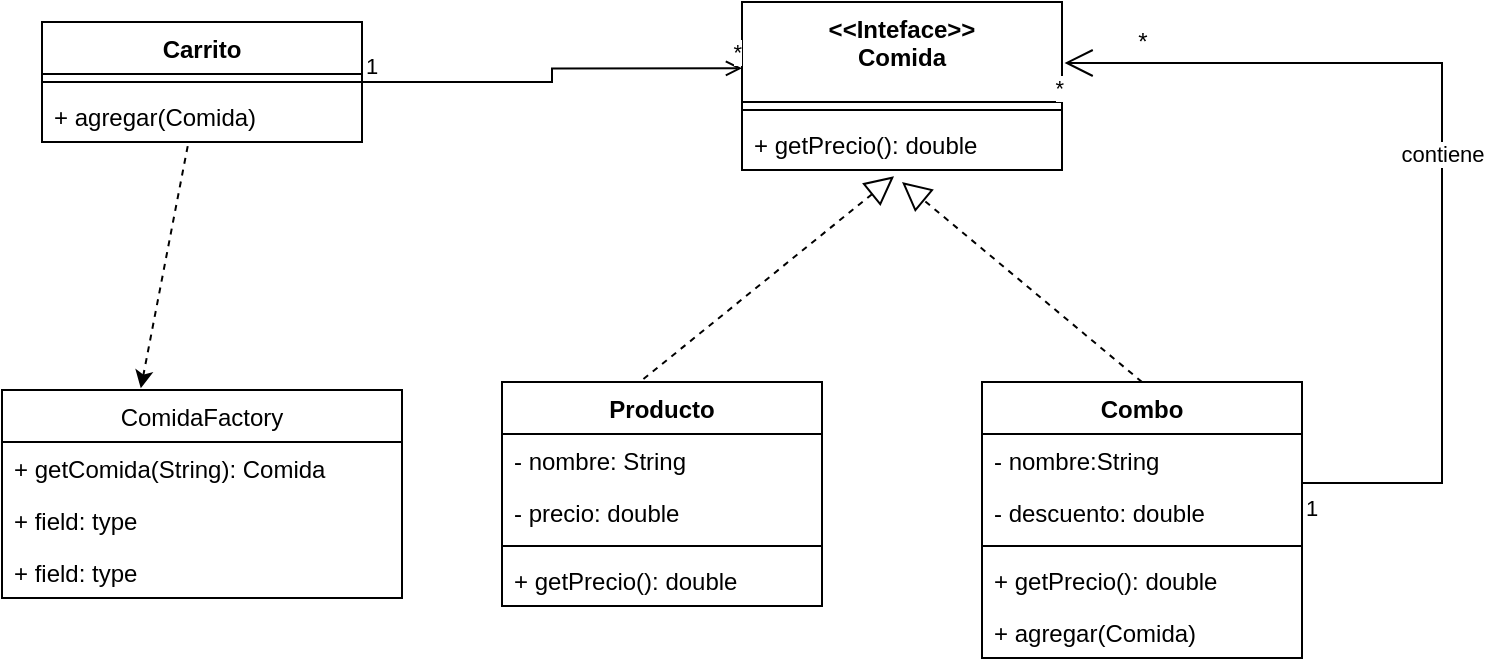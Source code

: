 <mxfile version="15.8.7" type="device"><diagram id="XfOY8QXTj3-6QjBSbqAI" name="Página-1"><mxGraphModel dx="853" dy="530" grid="1" gridSize="10" guides="1" tooltips="1" connect="1" arrows="1" fold="1" page="1" pageScale="1" pageWidth="850" pageHeight="1100" math="0" shadow="0"><root><mxCell id="0"/><mxCell id="1" parent="0"/><mxCell id="IhO1OZPQI7JlMpzkm2YP-2" value="&lt;&lt;Inteface&gt;&gt;&#10;Comida" style="swimlane;fontStyle=1;align=center;verticalAlign=top;childLayout=stackLayout;horizontal=1;startSize=50;horizontalStack=0;resizeParent=1;resizeParentMax=0;resizeLast=0;collapsible=1;marginBottom=0;" vertex="1" parent="1"><mxGeometry x="410" y="140" width="160" height="84" as="geometry"/></mxCell><mxCell id="IhO1OZPQI7JlMpzkm2YP-4" value="" style="line;strokeWidth=1;fillColor=none;align=left;verticalAlign=middle;spacingTop=-1;spacingLeft=3;spacingRight=3;rotatable=0;labelPosition=right;points=[];portConstraint=eastwest;" vertex="1" parent="IhO1OZPQI7JlMpzkm2YP-2"><mxGeometry y="50" width="160" height="8" as="geometry"/></mxCell><mxCell id="IhO1OZPQI7JlMpzkm2YP-5" value="+ getPrecio(): double" style="text;strokeColor=none;fillColor=none;align=left;verticalAlign=top;spacingLeft=4;spacingRight=4;overflow=hidden;rotatable=0;points=[[0,0.5],[1,0.5]];portConstraint=eastwest;" vertex="1" parent="IhO1OZPQI7JlMpzkm2YP-2"><mxGeometry y="58" width="160" height="26" as="geometry"/></mxCell><mxCell id="IhO1OZPQI7JlMpzkm2YP-6" value="Producto" style="swimlane;fontStyle=1;align=center;verticalAlign=top;childLayout=stackLayout;horizontal=1;startSize=26;horizontalStack=0;resizeParent=1;resizeParentMax=0;resizeLast=0;collapsible=1;marginBottom=0;" vertex="1" parent="1"><mxGeometry x="290" y="330" width="160" height="112" as="geometry"/></mxCell><mxCell id="IhO1OZPQI7JlMpzkm2YP-7" value="- nombre: String" style="text;strokeColor=none;fillColor=none;align=left;verticalAlign=top;spacingLeft=4;spacingRight=4;overflow=hidden;rotatable=0;points=[[0,0.5],[1,0.5]];portConstraint=eastwest;" vertex="1" parent="IhO1OZPQI7JlMpzkm2YP-6"><mxGeometry y="26" width="160" height="26" as="geometry"/></mxCell><mxCell id="IhO1OZPQI7JlMpzkm2YP-18" value="- precio: double" style="text;strokeColor=none;fillColor=none;align=left;verticalAlign=top;spacingLeft=4;spacingRight=4;overflow=hidden;rotatable=0;points=[[0,0.5],[1,0.5]];portConstraint=eastwest;" vertex="1" parent="IhO1OZPQI7JlMpzkm2YP-6"><mxGeometry y="52" width="160" height="26" as="geometry"/></mxCell><mxCell id="IhO1OZPQI7JlMpzkm2YP-8" value="" style="line;strokeWidth=1;fillColor=none;align=left;verticalAlign=middle;spacingTop=-1;spacingLeft=3;spacingRight=3;rotatable=0;labelPosition=right;points=[];portConstraint=eastwest;" vertex="1" parent="IhO1OZPQI7JlMpzkm2YP-6"><mxGeometry y="78" width="160" height="8" as="geometry"/></mxCell><mxCell id="IhO1OZPQI7JlMpzkm2YP-9" value="+ getPrecio(): double" style="text;strokeColor=none;fillColor=none;align=left;verticalAlign=top;spacingLeft=4;spacingRight=4;overflow=hidden;rotatable=0;points=[[0,0.5],[1,0.5]];portConstraint=eastwest;" vertex="1" parent="IhO1OZPQI7JlMpzkm2YP-6"><mxGeometry y="86" width="160" height="26" as="geometry"/></mxCell><mxCell id="IhO1OZPQI7JlMpzkm2YP-10" value="Combo" style="swimlane;fontStyle=1;align=center;verticalAlign=top;childLayout=stackLayout;horizontal=1;startSize=26;horizontalStack=0;resizeParent=1;resizeParentMax=0;resizeLast=0;collapsible=1;marginBottom=0;" vertex="1" parent="1"><mxGeometry x="530" y="330" width="160" height="138" as="geometry"/></mxCell><mxCell id="IhO1OZPQI7JlMpzkm2YP-11" value="- nombre:String" style="text;strokeColor=none;fillColor=none;align=left;verticalAlign=top;spacingLeft=4;spacingRight=4;overflow=hidden;rotatable=0;points=[[0,0.5],[1,0.5]];portConstraint=eastwest;" vertex="1" parent="IhO1OZPQI7JlMpzkm2YP-10"><mxGeometry y="26" width="160" height="26" as="geometry"/></mxCell><mxCell id="IhO1OZPQI7JlMpzkm2YP-19" value="- descuento: double" style="text;strokeColor=none;fillColor=none;align=left;verticalAlign=top;spacingLeft=4;spacingRight=4;overflow=hidden;rotatable=0;points=[[0,0.5],[1,0.5]];portConstraint=eastwest;" vertex="1" parent="IhO1OZPQI7JlMpzkm2YP-10"><mxGeometry y="52" width="160" height="26" as="geometry"/></mxCell><mxCell id="IhO1OZPQI7JlMpzkm2YP-12" value="" style="line;strokeWidth=1;fillColor=none;align=left;verticalAlign=middle;spacingTop=-1;spacingLeft=3;spacingRight=3;rotatable=0;labelPosition=right;points=[];portConstraint=eastwest;" vertex="1" parent="IhO1OZPQI7JlMpzkm2YP-10"><mxGeometry y="78" width="160" height="8" as="geometry"/></mxCell><mxCell id="IhO1OZPQI7JlMpzkm2YP-13" value="+ getPrecio(): double" style="text;strokeColor=none;fillColor=none;align=left;verticalAlign=top;spacingLeft=4;spacingRight=4;overflow=hidden;rotatable=0;points=[[0,0.5],[1,0.5]];portConstraint=eastwest;" vertex="1" parent="IhO1OZPQI7JlMpzkm2YP-10"><mxGeometry y="86" width="160" height="26" as="geometry"/></mxCell><mxCell id="IhO1OZPQI7JlMpzkm2YP-29" value="+ agregar(Comida)" style="text;strokeColor=none;fillColor=none;align=left;verticalAlign=top;spacingLeft=4;spacingRight=4;overflow=hidden;rotatable=0;points=[[0,0.5],[1,0.5]];portConstraint=eastwest;" vertex="1" parent="IhO1OZPQI7JlMpzkm2YP-10"><mxGeometry y="112" width="160" height="26" as="geometry"/></mxCell><mxCell id="IhO1OZPQI7JlMpzkm2YP-14" value="Carrito" style="swimlane;fontStyle=1;align=center;verticalAlign=top;childLayout=stackLayout;horizontal=1;startSize=26;horizontalStack=0;resizeParent=1;resizeParentMax=0;resizeLast=0;collapsible=1;marginBottom=0;" vertex="1" parent="1"><mxGeometry x="60" y="150" width="160" height="60" as="geometry"/></mxCell><mxCell id="IhO1OZPQI7JlMpzkm2YP-16" value="" style="line;strokeWidth=1;fillColor=none;align=left;verticalAlign=middle;spacingTop=-1;spacingLeft=3;spacingRight=3;rotatable=0;labelPosition=right;points=[];portConstraint=eastwest;" vertex="1" parent="IhO1OZPQI7JlMpzkm2YP-14"><mxGeometry y="26" width="160" height="8" as="geometry"/></mxCell><mxCell id="IhO1OZPQI7JlMpzkm2YP-17" value="+ agregar(Comida)" style="text;strokeColor=none;fillColor=none;align=left;verticalAlign=top;spacingLeft=4;spacingRight=4;overflow=hidden;rotatable=0;points=[[0,0.5],[1,0.5]];portConstraint=eastwest;" vertex="1" parent="IhO1OZPQI7JlMpzkm2YP-14"><mxGeometry y="34" width="160" height="26" as="geometry"/></mxCell><mxCell id="IhO1OZPQI7JlMpzkm2YP-20" value="" style="endArrow=block;dashed=1;endFill=0;endSize=12;html=1;rounded=0;entryX=0.475;entryY=1.122;entryDx=0;entryDy=0;entryPerimeter=0;exitX=0.442;exitY=-0.013;exitDx=0;exitDy=0;exitPerimeter=0;" edge="1" parent="1" source="IhO1OZPQI7JlMpzkm2YP-6" target="IhO1OZPQI7JlMpzkm2YP-5"><mxGeometry width="160" relative="1" as="geometry"><mxPoint x="350" y="370" as="sourcePoint"/><mxPoint x="510" y="370" as="targetPoint"/></mxGeometry></mxCell><mxCell id="IhO1OZPQI7JlMpzkm2YP-21" value="" style="endArrow=block;dashed=1;endFill=0;endSize=12;html=1;rounded=0;exitX=0.5;exitY=0;exitDx=0;exitDy=0;" edge="1" parent="1" source="IhO1OZPQI7JlMpzkm2YP-10"><mxGeometry width="160" relative="1" as="geometry"><mxPoint x="350" y="370" as="sourcePoint"/><mxPoint x="490" y="230" as="targetPoint"/></mxGeometry></mxCell><mxCell id="IhO1OZPQI7JlMpzkm2YP-22" value="contiene" style="endArrow=open;html=1;endSize=12;startArrow=none;startSize=14;startFill=0;edgeStyle=orthogonalEdgeStyle;rounded=0;exitX=1;exitY=-0.058;exitDx=0;exitDy=0;exitPerimeter=0;entryX=1.008;entryY=0.363;entryDx=0;entryDy=0;entryPerimeter=0;" edge="1" parent="1" source="IhO1OZPQI7JlMpzkm2YP-19" target="IhO1OZPQI7JlMpzkm2YP-2"><mxGeometry relative="1" as="geometry"><mxPoint x="350" y="370" as="sourcePoint"/><mxPoint x="510" y="370" as="targetPoint"/><Array as="points"><mxPoint x="760" y="381"/><mxPoint x="760" y="171"/></Array></mxGeometry></mxCell><mxCell id="IhO1OZPQI7JlMpzkm2YP-23" value="1" style="edgeLabel;resizable=0;html=1;align=left;verticalAlign=top;" connectable="0" vertex="1" parent="IhO1OZPQI7JlMpzkm2YP-22"><mxGeometry x="-1" relative="1" as="geometry"/></mxCell><mxCell id="IhO1OZPQI7JlMpzkm2YP-24" value="*" style="edgeLabel;resizable=0;html=1;align=right;verticalAlign=top;" connectable="0" vertex="1" parent="IhO1OZPQI7JlMpzkm2YP-22"><mxGeometry x="1" relative="1" as="geometry"/></mxCell><mxCell id="IhO1OZPQI7JlMpzkm2YP-25" value="*" style="text;html=1;align=center;verticalAlign=middle;resizable=0;points=[];autosize=1;strokeColor=none;fillColor=none;" vertex="1" parent="1"><mxGeometry x="600" y="150" width="20" height="20" as="geometry"/></mxCell><mxCell id="IhO1OZPQI7JlMpzkm2YP-26" value="" style="endArrow=open;html=1;edgeStyle=orthogonalEdgeStyle;rounded=0;exitX=1;exitY=0.5;exitDx=0;exitDy=0;entryX=0;entryY=0.395;entryDx=0;entryDy=0;entryPerimeter=0;startArrow=none;startFill=0;endFill=0;" edge="1" parent="1" source="IhO1OZPQI7JlMpzkm2YP-14" target="IhO1OZPQI7JlMpzkm2YP-2"><mxGeometry relative="1" as="geometry"><mxPoint x="190" y="177.84" as="sourcePoint"/><mxPoint x="380" y="160.004" as="targetPoint"/></mxGeometry></mxCell><mxCell id="IhO1OZPQI7JlMpzkm2YP-27" value="1" style="edgeLabel;resizable=0;html=1;align=left;verticalAlign=bottom;" connectable="0" vertex="1" parent="IhO1OZPQI7JlMpzkm2YP-26"><mxGeometry x="-1" relative="1" as="geometry"/></mxCell><mxCell id="IhO1OZPQI7JlMpzkm2YP-28" value="*" style="edgeLabel;resizable=0;html=1;align=right;verticalAlign=bottom;" connectable="0" vertex="1" parent="IhO1OZPQI7JlMpzkm2YP-26"><mxGeometry x="1" relative="1" as="geometry"/></mxCell><mxCell id="IhO1OZPQI7JlMpzkm2YP-30" value="ComidaFactory" style="swimlane;fontStyle=0;childLayout=stackLayout;horizontal=1;startSize=26;fillColor=none;horizontalStack=0;resizeParent=1;resizeParentMax=0;resizeLast=0;collapsible=1;marginBottom=0;" vertex="1" parent="1"><mxGeometry x="40" y="334" width="200" height="104" as="geometry"/></mxCell><mxCell id="IhO1OZPQI7JlMpzkm2YP-31" value="+ getComida(String): Comida" style="text;strokeColor=none;fillColor=none;align=left;verticalAlign=top;spacingLeft=4;spacingRight=4;overflow=hidden;rotatable=0;points=[[0,0.5],[1,0.5]];portConstraint=eastwest;" vertex="1" parent="IhO1OZPQI7JlMpzkm2YP-30"><mxGeometry y="26" width="200" height="26" as="geometry"/></mxCell><mxCell id="IhO1OZPQI7JlMpzkm2YP-32" value="+ field: type" style="text;strokeColor=none;fillColor=none;align=left;verticalAlign=top;spacingLeft=4;spacingRight=4;overflow=hidden;rotatable=0;points=[[0,0.5],[1,0.5]];portConstraint=eastwest;" vertex="1" parent="IhO1OZPQI7JlMpzkm2YP-30"><mxGeometry y="52" width="200" height="26" as="geometry"/></mxCell><mxCell id="IhO1OZPQI7JlMpzkm2YP-33" value="+ field: type" style="text;strokeColor=none;fillColor=none;align=left;verticalAlign=top;spacingLeft=4;spacingRight=4;overflow=hidden;rotatable=0;points=[[0,0.5],[1,0.5]];portConstraint=eastwest;" vertex="1" parent="IhO1OZPQI7JlMpzkm2YP-30"><mxGeometry y="78" width="200" height="26" as="geometry"/></mxCell><mxCell id="IhO1OZPQI7JlMpzkm2YP-34" value="" style="endArrow=none;dashed=1;endFill=0;endSize=12;html=1;rounded=0;entryX=0.458;entryY=0.994;entryDx=0;entryDy=0;entryPerimeter=0;exitX=0.347;exitY=-0.008;exitDx=0;exitDy=0;exitPerimeter=0;startArrow=classic;startFill=1;" edge="1" parent="1" source="IhO1OZPQI7JlMpzkm2YP-30" target="IhO1OZPQI7JlMpzkm2YP-17"><mxGeometry width="160" relative="1" as="geometry"><mxPoint x="350" y="370" as="sourcePoint"/><mxPoint x="510" y="370" as="targetPoint"/></mxGeometry></mxCell></root></mxGraphModel></diagram></mxfile>